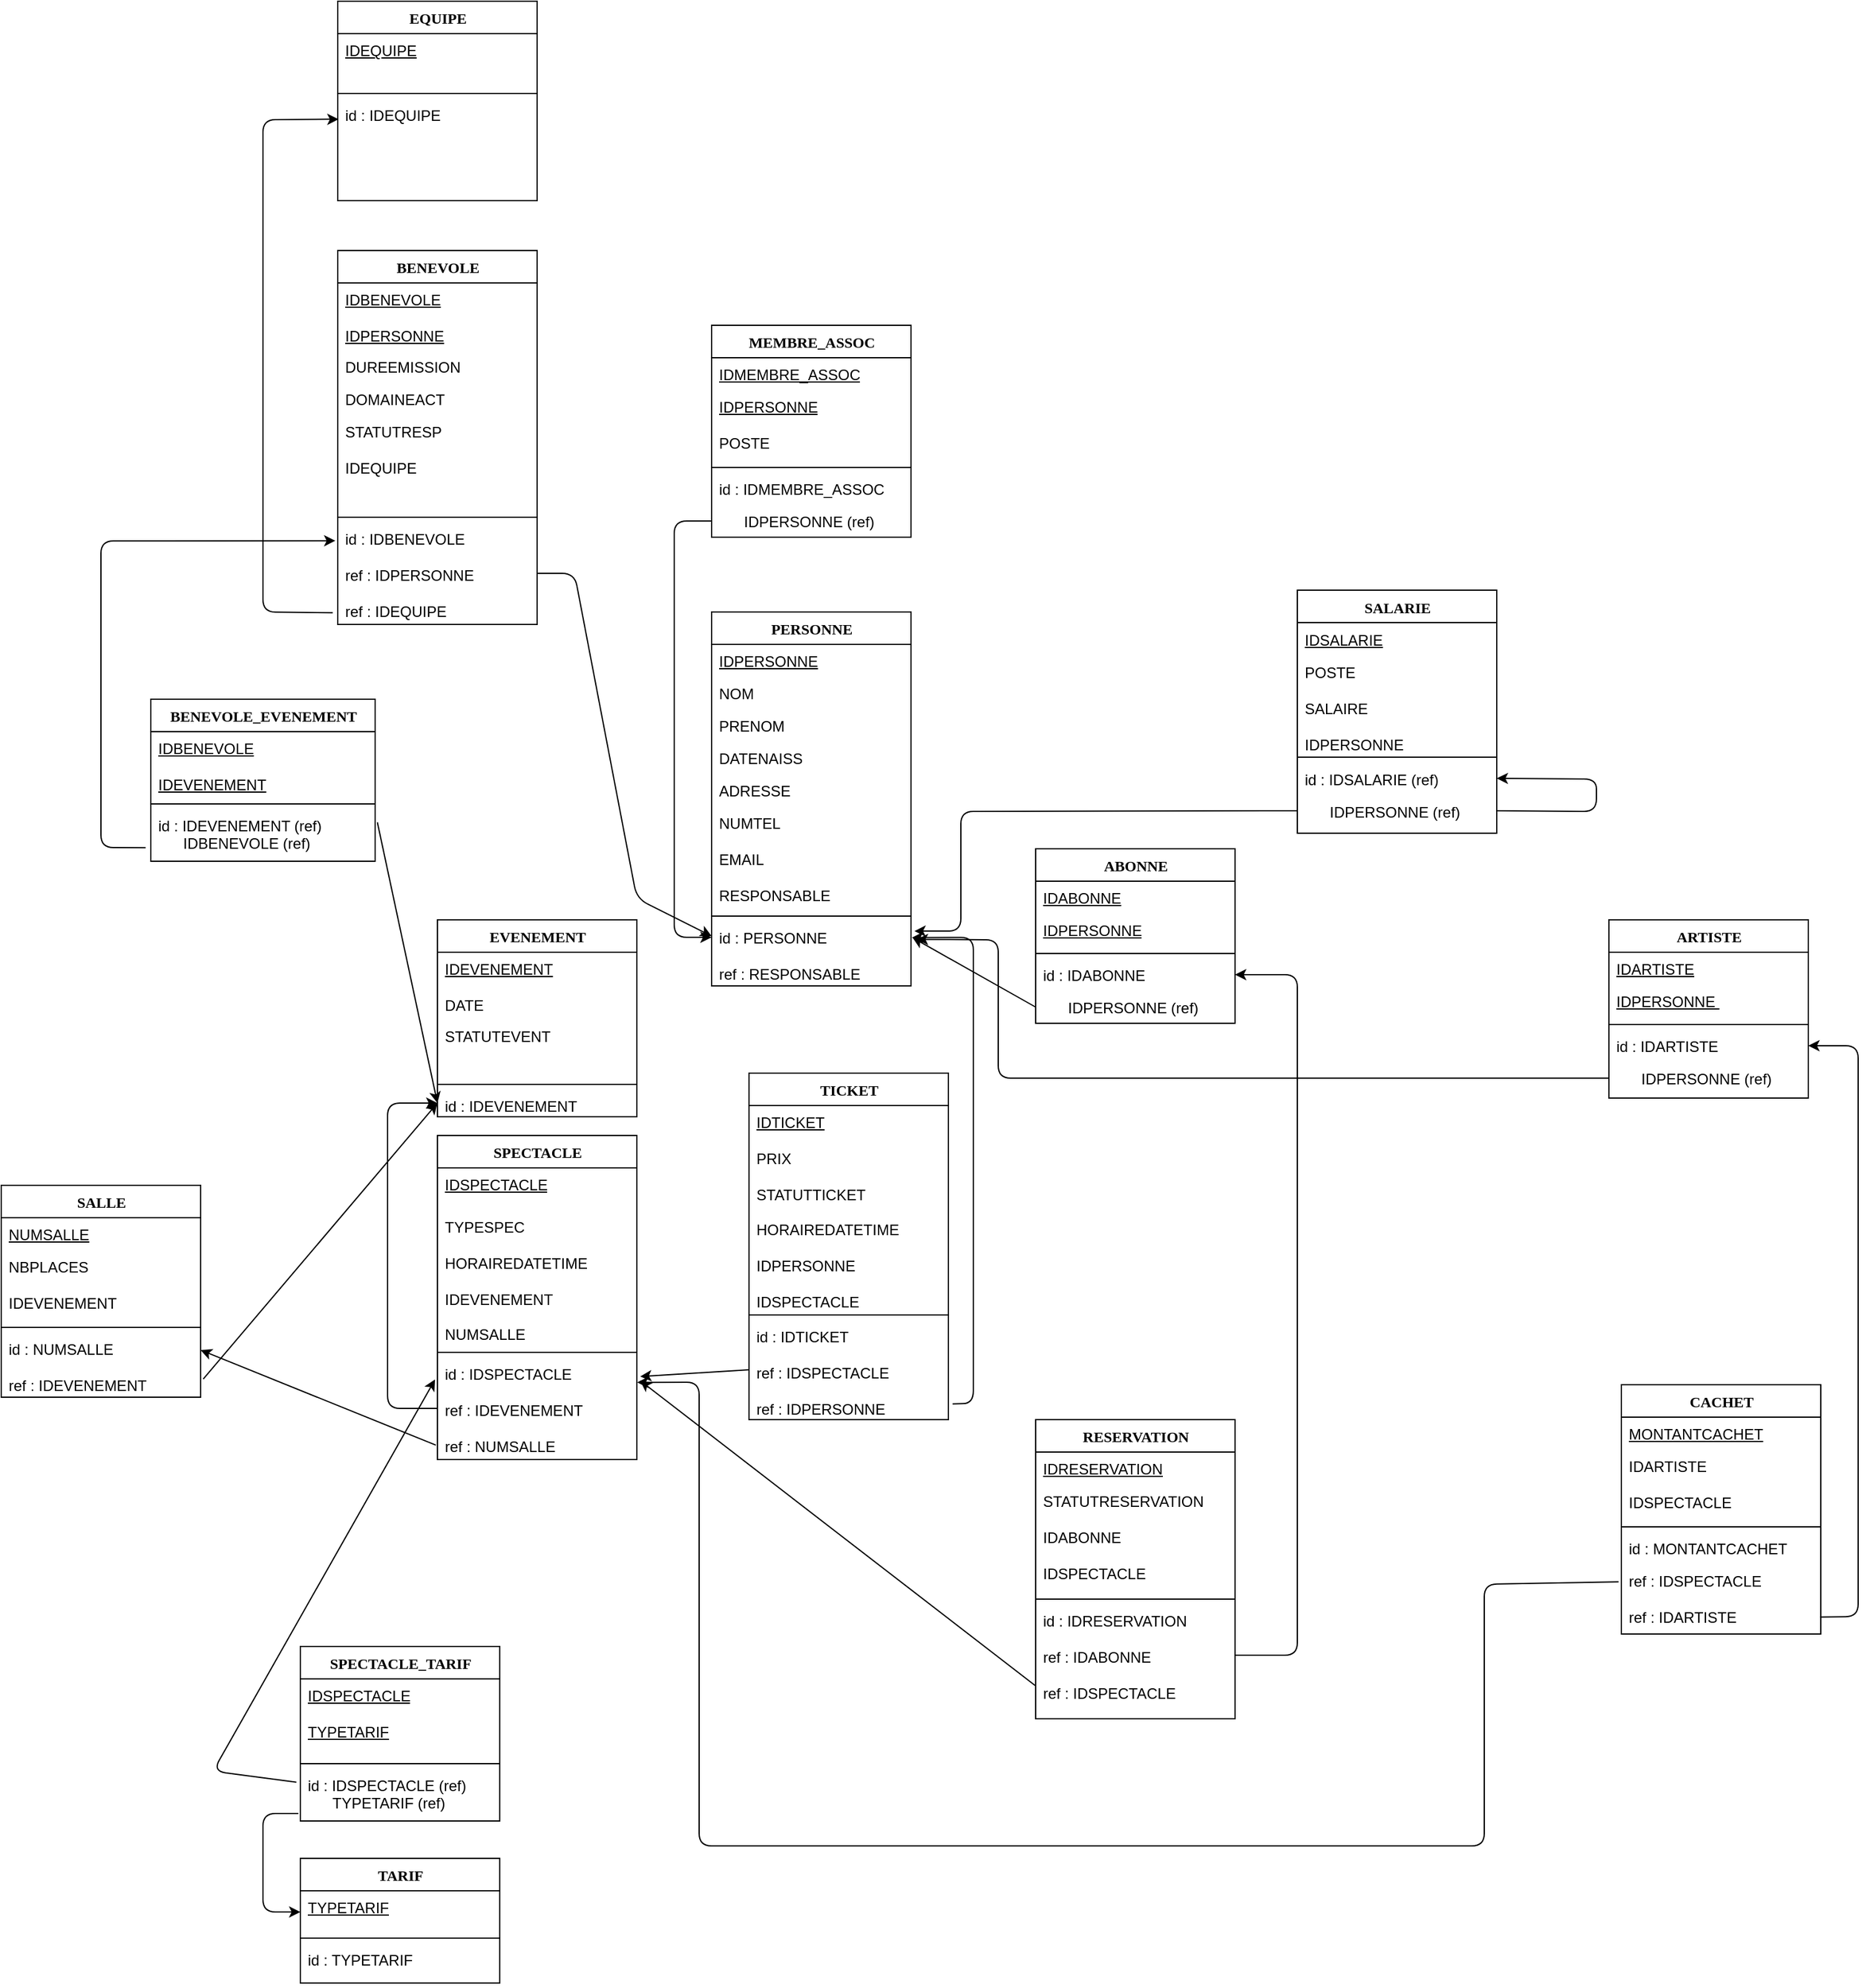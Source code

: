 <mxfile version="14.5.3" type="device"><diagram name="Page-1" id="9f46799a-70d6-7492-0946-bef42562c5a5"><mxGraphModel dx="3473" dy="2458" grid="1" gridSize="10" guides="1" tooltips="1" connect="1" arrows="1" fold="1" page="1" pageScale="1" pageWidth="1100" pageHeight="850" background="#ffffff" math="0" shadow="0"><root><mxCell id="0"/><mxCell id="1" parent="0"/><mxCell id="78961159f06e98e8-17" value="BENEVOLE" style="swimlane;html=1;fontStyle=1;align=center;verticalAlign=top;childLayout=stackLayout;horizontal=1;startSize=26;horizontalStack=0;resizeParent=1;resizeLast=0;collapsible=1;marginBottom=0;swimlaneFillColor=#ffffff;rounded=0;shadow=0;comic=0;labelBackgroundColor=none;strokeWidth=1;fillColor=none;fontFamily=Verdana;fontSize=12" parent="1" vertex="1"><mxGeometry x="440" y="-160" width="160" height="300" as="geometry"/></mxCell><mxCell id="78961159f06e98e8-21" value="&lt;u&gt;IDBENEVOLE&lt;/u&gt;&amp;nbsp;&lt;br&gt;&lt;br&gt;&lt;u&gt;IDPERSONNE&lt;br&gt;&lt;/u&gt;" style="text;html=1;strokeColor=none;fillColor=none;align=left;verticalAlign=top;spacingLeft=4;spacingRight=4;whiteSpace=wrap;overflow=hidden;rotatable=0;points=[[0,0.5],[1,0.5]];portConstraint=eastwest;" parent="78961159f06e98e8-17" vertex="1"><mxGeometry y="26" width="160" height="54" as="geometry"/></mxCell><mxCell id="78961159f06e98e8-23" value="DUREEMISSION&amp;nbsp;" style="text;html=1;strokeColor=none;fillColor=none;align=left;verticalAlign=top;spacingLeft=4;spacingRight=4;whiteSpace=wrap;overflow=hidden;rotatable=0;points=[[0,0.5],[1,0.5]];portConstraint=eastwest;" parent="78961159f06e98e8-17" vertex="1"><mxGeometry y="80" width="160" height="26" as="geometry"/></mxCell><mxCell id="78961159f06e98e8-25" value="DOMAINEACT&amp;nbsp;" style="text;html=1;strokeColor=none;fillColor=none;align=left;verticalAlign=top;spacingLeft=4;spacingRight=4;whiteSpace=wrap;overflow=hidden;rotatable=0;points=[[0,0.5],[1,0.5]];portConstraint=eastwest;" parent="78961159f06e98e8-17" vertex="1"><mxGeometry y="106" width="160" height="26" as="geometry"/></mxCell><mxCell id="78961159f06e98e8-26" value="STATUTRESP&amp;nbsp;&lt;br&gt;&lt;br&gt;IDEQUIPE" style="text;html=1;strokeColor=none;fillColor=none;align=left;verticalAlign=top;spacingLeft=4;spacingRight=4;whiteSpace=wrap;overflow=hidden;rotatable=0;points=[[0,0.5],[1,0.5]];portConstraint=eastwest;" parent="78961159f06e98e8-17" vertex="1"><mxGeometry y="132" width="160" height="78" as="geometry"/></mxCell><mxCell id="78961159f06e98e8-19" value="" style="line;html=1;strokeWidth=1;fillColor=none;align=left;verticalAlign=middle;spacingTop=-1;spacingLeft=3;spacingRight=3;rotatable=0;labelPosition=right;points=[];portConstraint=eastwest;" parent="78961159f06e98e8-17" vertex="1"><mxGeometry y="210" width="160" height="8" as="geometry"/></mxCell><mxCell id="78961159f06e98e8-20" value="id : IDBENEVOLE&lt;br&gt;&amp;nbsp; &amp;nbsp; &amp;nbsp;&amp;nbsp;&lt;br&gt;ref : IDPERSONNE&amp;nbsp;&lt;br&gt;&lt;br&gt;ref : IDEQUIPE" style="text;html=1;strokeColor=none;fillColor=none;align=left;verticalAlign=top;spacingLeft=4;spacingRight=4;whiteSpace=wrap;overflow=hidden;rotatable=0;points=[[0,0.5],[1,0.5]];portConstraint=eastwest;" parent="78961159f06e98e8-17" vertex="1"><mxGeometry y="218" width="160" height="82" as="geometry"/></mxCell><mxCell id="78961159f06e98e8-30" value="PERSONNE" style="swimlane;html=1;fontStyle=1;align=center;verticalAlign=top;childLayout=stackLayout;horizontal=1;startSize=26;horizontalStack=0;resizeParent=1;resizeLast=0;collapsible=1;marginBottom=0;swimlaneFillColor=#ffffff;rounded=0;shadow=0;comic=0;labelBackgroundColor=none;strokeWidth=1;fillColor=none;fontFamily=Verdana;fontSize=12" parent="1" vertex="1"><mxGeometry x="740" y="130" width="160" height="300" as="geometry"/></mxCell><mxCell id="78961159f06e98e8-31" value="&lt;u&gt;IDPERSONNE&lt;/u&gt;&amp;nbsp;" style="text;html=1;strokeColor=none;fillColor=none;align=left;verticalAlign=top;spacingLeft=4;spacingRight=4;whiteSpace=wrap;overflow=hidden;rotatable=0;points=[[0,0.5],[1,0.5]];portConstraint=eastwest;" parent="78961159f06e98e8-30" vertex="1"><mxGeometry y="26" width="160" height="26" as="geometry"/></mxCell><mxCell id="78961159f06e98e8-32" value="NOM&amp;nbsp;" style="text;html=1;strokeColor=none;fillColor=none;align=left;verticalAlign=top;spacingLeft=4;spacingRight=4;whiteSpace=wrap;overflow=hidden;rotatable=0;points=[[0,0.5],[1,0.5]];portConstraint=eastwest;" parent="78961159f06e98e8-30" vertex="1"><mxGeometry y="52" width="160" height="26" as="geometry"/></mxCell><mxCell id="78961159f06e98e8-33" value="PRENOM&amp;nbsp;" style="text;html=1;strokeColor=none;fillColor=none;align=left;verticalAlign=top;spacingLeft=4;spacingRight=4;whiteSpace=wrap;overflow=hidden;rotatable=0;points=[[0,0.5],[1,0.5]];portConstraint=eastwest;" parent="78961159f06e98e8-30" vertex="1"><mxGeometry y="78" width="160" height="26" as="geometry"/></mxCell><mxCell id="78961159f06e98e8-34" value="DATENAISS&amp;nbsp;" style="text;html=1;strokeColor=none;fillColor=none;align=left;verticalAlign=top;spacingLeft=4;spacingRight=4;whiteSpace=wrap;overflow=hidden;rotatable=0;points=[[0,0.5],[1,0.5]];portConstraint=eastwest;" parent="78961159f06e98e8-30" vertex="1"><mxGeometry y="104" width="160" height="26" as="geometry"/></mxCell><mxCell id="78961159f06e98e8-36" value="ADRESSE&amp;nbsp;" style="text;html=1;strokeColor=none;fillColor=none;align=left;verticalAlign=top;spacingLeft=4;spacingRight=4;whiteSpace=wrap;overflow=hidden;rotatable=0;points=[[0,0.5],[1,0.5]];portConstraint=eastwest;" parent="78961159f06e98e8-30" vertex="1"><mxGeometry y="130" width="160" height="26" as="geometry"/></mxCell><mxCell id="78961159f06e98e8-37" value="NUMTEL&amp;nbsp;&lt;br&gt;&lt;br&gt;EMAIL&amp;nbsp;&lt;br&gt;&lt;br&gt;RESPONSABLE" style="text;html=1;strokeColor=none;fillColor=none;align=left;verticalAlign=top;spacingLeft=4;spacingRight=4;whiteSpace=wrap;overflow=hidden;rotatable=0;points=[[0,0.5],[1,0.5]];portConstraint=eastwest;" parent="78961159f06e98e8-30" vertex="1"><mxGeometry y="156" width="160" height="84" as="geometry"/></mxCell><mxCell id="78961159f06e98e8-38" value="" style="line;html=1;strokeWidth=1;fillColor=none;align=left;verticalAlign=middle;spacingTop=-1;spacingLeft=3;spacingRight=3;rotatable=0;labelPosition=right;points=[];portConstraint=eastwest;" parent="78961159f06e98e8-30" vertex="1"><mxGeometry y="240" width="160" height="8" as="geometry"/></mxCell><mxCell id="78961159f06e98e8-39" value="id : PERSONNE&lt;br&gt;&lt;br&gt;ref : RESPONSABLE" style="text;html=1;strokeColor=none;fillColor=none;align=left;verticalAlign=top;spacingLeft=4;spacingRight=4;whiteSpace=wrap;overflow=hidden;rotatable=0;points=[[0,0.5],[1,0.5]];portConstraint=eastwest;" parent="78961159f06e98e8-30" vertex="1"><mxGeometry y="248" width="160" height="52" as="geometry"/></mxCell><mxCell id="78961159f06e98e8-43" value="ABONNE" style="swimlane;html=1;fontStyle=1;align=center;verticalAlign=top;childLayout=stackLayout;horizontal=1;startSize=26;horizontalStack=0;resizeParent=1;resizeLast=0;collapsible=1;marginBottom=0;swimlaneFillColor=#ffffff;rounded=0;shadow=0;comic=0;labelBackgroundColor=none;strokeWidth=1;fillColor=none;fontFamily=Verdana;fontSize=12" parent="1" vertex="1"><mxGeometry x="1000" y="320" width="160" height="140" as="geometry"/></mxCell><mxCell id="78961159f06e98e8-44" value="&lt;u&gt;IDABONNE&lt;/u&gt;&amp;nbsp;" style="text;html=1;strokeColor=none;fillColor=none;align=left;verticalAlign=top;spacingLeft=4;spacingRight=4;whiteSpace=wrap;overflow=hidden;rotatable=0;points=[[0,0.5],[1,0.5]];portConstraint=eastwest;" parent="78961159f06e98e8-43" vertex="1"><mxGeometry y="26" width="160" height="26" as="geometry"/></mxCell><mxCell id="78961159f06e98e8-45" value="&lt;u&gt;IDPERSONNE&lt;br&gt;&lt;/u&gt;" style="text;html=1;strokeColor=none;fillColor=none;align=left;verticalAlign=top;spacingLeft=4;spacingRight=4;whiteSpace=wrap;overflow=hidden;rotatable=0;points=[[0,0.5],[1,0.5]];portConstraint=eastwest;" parent="78961159f06e98e8-43" vertex="1"><mxGeometry y="52" width="160" height="28" as="geometry"/></mxCell><mxCell id="78961159f06e98e8-51" value="" style="line;html=1;strokeWidth=1;fillColor=none;align=left;verticalAlign=middle;spacingTop=-1;spacingLeft=3;spacingRight=3;rotatable=0;labelPosition=right;points=[];portConstraint=eastwest;" parent="78961159f06e98e8-43" vertex="1"><mxGeometry y="80" width="160" height="8" as="geometry"/></mxCell><mxCell id="78961159f06e98e8-52" value="id : IDABONNE" style="text;html=1;strokeColor=none;fillColor=none;align=left;verticalAlign=top;spacingLeft=4;spacingRight=4;whiteSpace=wrap;overflow=hidden;rotatable=0;points=[[0,0.5],[1,0.5]];portConstraint=eastwest;" parent="78961159f06e98e8-43" vertex="1"><mxGeometry y="88" width="160" height="26" as="geometry"/></mxCell><mxCell id="78961159f06e98e8-53" value="&amp;nbsp; &amp;nbsp; &amp;nbsp; IDPERSONNE (ref)&lt;br&gt;" style="text;html=1;strokeColor=none;fillColor=none;align=left;verticalAlign=top;spacingLeft=4;spacingRight=4;whiteSpace=wrap;overflow=hidden;rotatable=0;points=[[0,0.5],[1,0.5]];portConstraint=eastwest;" parent="78961159f06e98e8-43" vertex="1"><mxGeometry y="114" width="160" height="26" as="geometry"/></mxCell><mxCell id="78961159f06e98e8-56" value="EVENEMENT" style="swimlane;html=1;fontStyle=1;align=center;verticalAlign=top;childLayout=stackLayout;horizontal=1;startSize=26;horizontalStack=0;resizeParent=1;resizeLast=0;collapsible=1;marginBottom=0;swimlaneFillColor=#ffffff;rounded=0;shadow=0;comic=0;labelBackgroundColor=none;strokeWidth=1;fillColor=none;fontFamily=Verdana;fontSize=12" parent="1" vertex="1"><mxGeometry x="520" y="377" width="160" height="158" as="geometry"/></mxCell><mxCell id="78961159f06e98e8-57" value="&lt;u&gt;IDEVENEMENT&lt;/u&gt;&amp;nbsp;&lt;br&gt;&lt;br&gt;DATE" style="text;html=1;strokeColor=none;fillColor=none;align=left;verticalAlign=top;spacingLeft=4;spacingRight=4;whiteSpace=wrap;overflow=hidden;rotatable=0;points=[[0,0.5],[1,0.5]];portConstraint=eastwest;" parent="78961159f06e98e8-56" vertex="1"><mxGeometry y="26" width="160" height="54" as="geometry"/></mxCell><mxCell id="78961159f06e98e8-58" value="STATUTEVENT&amp;nbsp;" style="text;html=1;strokeColor=none;fillColor=none;align=left;verticalAlign=top;spacingLeft=4;spacingRight=4;whiteSpace=wrap;overflow=hidden;rotatable=0;points=[[0,0.5],[1,0.5]];portConstraint=eastwest;" parent="78961159f06e98e8-56" vertex="1"><mxGeometry y="80" width="160" height="48" as="geometry"/></mxCell><mxCell id="78961159f06e98e8-64" value="" style="line;html=1;strokeWidth=1;fillColor=none;align=left;verticalAlign=middle;spacingTop=-1;spacingLeft=3;spacingRight=3;rotatable=0;labelPosition=right;points=[];portConstraint=eastwest;" parent="78961159f06e98e8-56" vertex="1"><mxGeometry y="128" width="160" height="8" as="geometry"/></mxCell><mxCell id="78961159f06e98e8-65" value="id : IDEVENEMENT&lt;br&gt;&lt;br&gt;" style="text;html=1;strokeColor=none;fillColor=none;align=left;verticalAlign=top;spacingLeft=4;spacingRight=4;whiteSpace=wrap;overflow=hidden;rotatable=0;points=[[0,0.5],[1,0.5]];portConstraint=eastwest;" parent="78961159f06e98e8-56" vertex="1"><mxGeometry y="136" width="160" height="22" as="geometry"/></mxCell><mxCell id="4R9UznPkFj8s0kP_tpzf-5" value="SPECTACLE" style="swimlane;html=1;fontStyle=1;align=center;verticalAlign=top;childLayout=stackLayout;horizontal=1;startSize=26;horizontalStack=0;resizeParent=1;resizeLast=0;collapsible=1;marginBottom=0;swimlaneFillColor=#ffffff;rounded=0;shadow=0;comic=0;labelBackgroundColor=none;strokeWidth=1;fillColor=none;fontFamily=Verdana;fontSize=12" parent="1" vertex="1"><mxGeometry x="520" y="550" width="160" height="260" as="geometry"/></mxCell><mxCell id="4R9UznPkFj8s0kP_tpzf-6" value="&lt;u&gt;IDSPECTACLE&lt;br&gt;&lt;br&gt;&lt;br&gt;&lt;/u&gt;" style="text;html=1;strokeColor=none;fillColor=none;align=left;verticalAlign=top;spacingLeft=4;spacingRight=4;whiteSpace=wrap;overflow=hidden;rotatable=0;points=[[0,0.5],[1,0.5]];portConstraint=eastwest;" parent="4R9UznPkFj8s0kP_tpzf-5" vertex="1"><mxGeometry y="26" width="160" height="34" as="geometry"/></mxCell><mxCell id="4R9UznPkFj8s0kP_tpzf-7" value="TYPESPEC&amp;nbsp;&amp;nbsp;&lt;br&gt;&lt;br&gt;HORAIREDATETIME&lt;br&gt;&lt;br&gt;IDEVENEMENT&lt;br&gt;&lt;br&gt;NUMSALLE&lt;br&gt;&lt;br&gt;&lt;br&gt;&lt;br&gt;&lt;br&gt;&lt;br&gt;" style="text;html=1;strokeColor=none;fillColor=none;align=left;verticalAlign=top;spacingLeft=4;spacingRight=4;whiteSpace=wrap;overflow=hidden;rotatable=0;points=[[0,0.5],[1,0.5]];portConstraint=eastwest;" parent="4R9UznPkFj8s0kP_tpzf-5" vertex="1"><mxGeometry y="60" width="160" height="110" as="geometry"/></mxCell><mxCell id="4R9UznPkFj8s0kP_tpzf-8" value="" style="line;html=1;strokeWidth=1;fillColor=none;align=left;verticalAlign=middle;spacingTop=-1;spacingLeft=3;spacingRight=3;rotatable=0;labelPosition=right;points=[];portConstraint=eastwest;" parent="4R9UznPkFj8s0kP_tpzf-5" vertex="1"><mxGeometry y="170" width="160" height="8" as="geometry"/></mxCell><mxCell id="4R9UznPkFj8s0kP_tpzf-9" value="id : IDSPECTACLE&lt;br&gt;&lt;br&gt;ref : IDEVENEMENT&lt;br&gt;&lt;br&gt;ref : NUMSALLE" style="text;html=1;strokeColor=none;fillColor=none;align=left;verticalAlign=top;spacingLeft=4;spacingRight=4;whiteSpace=wrap;overflow=hidden;rotatable=0;points=[[0,0.5],[1,0.5]];portConstraint=eastwest;" parent="4R9UznPkFj8s0kP_tpzf-5" vertex="1"><mxGeometry y="178" width="160" height="82" as="geometry"/></mxCell><mxCell id="4R9UznPkFj8s0kP_tpzf-11" value="SALLE" style="swimlane;html=1;fontStyle=1;align=center;verticalAlign=top;childLayout=stackLayout;horizontal=1;startSize=26;horizontalStack=0;resizeParent=1;resizeLast=0;collapsible=1;marginBottom=0;swimlaneFillColor=#ffffff;rounded=0;shadow=0;comic=0;labelBackgroundColor=none;strokeWidth=1;fillColor=none;fontFamily=Verdana;fontSize=12" parent="1" vertex="1"><mxGeometry x="170" y="590" width="160" height="170" as="geometry"/></mxCell><mxCell id="4R9UznPkFj8s0kP_tpzf-12" value="&lt;u&gt;NUMSALLE&lt;/u&gt;&amp;nbsp;" style="text;html=1;strokeColor=none;fillColor=none;align=left;verticalAlign=top;spacingLeft=4;spacingRight=4;whiteSpace=wrap;overflow=hidden;rotatable=0;points=[[0,0.5],[1,0.5]];portConstraint=eastwest;" parent="4R9UznPkFj8s0kP_tpzf-11" vertex="1"><mxGeometry y="26" width="160" height="26" as="geometry"/></mxCell><mxCell id="4R9UznPkFj8s0kP_tpzf-13" value="NBPLACES&amp;nbsp;&lt;br&gt;&lt;br&gt;IDEVENEMENT" style="text;html=1;strokeColor=none;fillColor=none;align=left;verticalAlign=top;spacingLeft=4;spacingRight=4;whiteSpace=wrap;overflow=hidden;rotatable=0;points=[[0,0.5],[1,0.5]];portConstraint=eastwest;" parent="4R9UznPkFj8s0kP_tpzf-11" vertex="1"><mxGeometry y="52" width="160" height="58" as="geometry"/></mxCell><mxCell id="4R9UznPkFj8s0kP_tpzf-14" value="" style="line;html=1;strokeWidth=1;fillColor=none;align=left;verticalAlign=middle;spacingTop=-1;spacingLeft=3;spacingRight=3;rotatable=0;labelPosition=right;points=[];portConstraint=eastwest;" parent="4R9UznPkFj8s0kP_tpzf-11" vertex="1"><mxGeometry y="110" width="160" height="8" as="geometry"/></mxCell><mxCell id="4R9UznPkFj8s0kP_tpzf-15" value="id : NUMSALLE&lt;br&gt;&lt;br&gt;ref : IDEVENEMENT" style="text;html=1;strokeColor=none;fillColor=none;align=left;verticalAlign=top;spacingLeft=4;spacingRight=4;whiteSpace=wrap;overflow=hidden;rotatable=0;points=[[0,0.5],[1,0.5]];portConstraint=eastwest;" parent="4R9UznPkFj8s0kP_tpzf-11" vertex="1"><mxGeometry y="118" width="160" height="52" as="geometry"/></mxCell><mxCell id="4R9UznPkFj8s0kP_tpzf-20" value="ARTISTE" style="swimlane;html=1;fontStyle=1;align=center;verticalAlign=top;childLayout=stackLayout;horizontal=1;startSize=26;horizontalStack=0;resizeParent=1;resizeLast=0;collapsible=1;marginBottom=0;swimlaneFillColor=#ffffff;rounded=0;shadow=0;comic=0;labelBackgroundColor=none;strokeWidth=1;fillColor=none;fontFamily=Verdana;fontSize=12" parent="1" vertex="1"><mxGeometry x="1460" y="377" width="160" height="143" as="geometry"/></mxCell><mxCell id="4R9UznPkFj8s0kP_tpzf-21" value="&lt;u&gt;IDARTISTE&lt;/u&gt;&amp;nbsp;" style="text;html=1;strokeColor=none;fillColor=none;align=left;verticalAlign=top;spacingLeft=4;spacingRight=4;whiteSpace=wrap;overflow=hidden;rotatable=0;points=[[0,0.5],[1,0.5]];portConstraint=eastwest;" parent="4R9UznPkFj8s0kP_tpzf-20" vertex="1"><mxGeometry y="26" width="160" height="26" as="geometry"/></mxCell><mxCell id="4R9UznPkFj8s0kP_tpzf-22" value="&lt;u&gt;IDPERSONNE&amp;nbsp;&lt;/u&gt;&lt;br&gt;&lt;br&gt;&lt;br&gt;&lt;br&gt;" style="text;html=1;strokeColor=none;fillColor=none;align=left;verticalAlign=top;spacingLeft=4;spacingRight=4;whiteSpace=wrap;overflow=hidden;rotatable=0;points=[[0,0.5],[1,0.5]];portConstraint=eastwest;" parent="4R9UznPkFj8s0kP_tpzf-20" vertex="1"><mxGeometry y="52" width="160" height="28" as="geometry"/></mxCell><mxCell id="4R9UznPkFj8s0kP_tpzf-23" value="" style="line;html=1;strokeWidth=1;fillColor=none;align=left;verticalAlign=middle;spacingTop=-1;spacingLeft=3;spacingRight=3;rotatable=0;labelPosition=right;points=[];portConstraint=eastwest;" parent="4R9UznPkFj8s0kP_tpzf-20" vertex="1"><mxGeometry y="80" width="160" height="8" as="geometry"/></mxCell><mxCell id="4R9UznPkFj8s0kP_tpzf-24" value="id : IDARTISTE" style="text;html=1;strokeColor=none;fillColor=none;align=left;verticalAlign=top;spacingLeft=4;spacingRight=4;whiteSpace=wrap;overflow=hidden;rotatable=0;points=[[0,0.5],[1,0.5]];portConstraint=eastwest;" parent="4R9UznPkFj8s0kP_tpzf-20" vertex="1"><mxGeometry y="88" width="160" height="26" as="geometry"/></mxCell><mxCell id="4R9UznPkFj8s0kP_tpzf-25" value="&amp;nbsp; &amp;nbsp; &amp;nbsp; IDPERSONNE (ref)" style="text;html=1;strokeColor=none;fillColor=none;align=left;verticalAlign=top;spacingLeft=4;spacingRight=4;whiteSpace=wrap;overflow=hidden;rotatable=0;points=[[0,0.5],[1,0.5]];portConstraint=eastwest;" parent="4R9UznPkFj8s0kP_tpzf-20" vertex="1"><mxGeometry y="114" width="160" height="26" as="geometry"/></mxCell><mxCell id="4R9UznPkFj8s0kP_tpzf-27" value="MEMBRE_ASSOC" style="swimlane;html=1;fontStyle=1;align=center;verticalAlign=top;childLayout=stackLayout;horizontal=1;startSize=26;horizontalStack=0;resizeParent=1;resizeLast=0;collapsible=1;marginBottom=0;swimlaneFillColor=#ffffff;rounded=0;shadow=0;comic=0;labelBackgroundColor=none;strokeWidth=1;fillColor=none;fontFamily=Verdana;fontSize=12" parent="1" vertex="1"><mxGeometry x="740" y="-100" width="160" height="170" as="geometry"/></mxCell><mxCell id="4R9UznPkFj8s0kP_tpzf-28" value="&lt;u&gt;IDMEMBRE_ASSOC&lt;/u&gt;" style="text;html=1;strokeColor=none;fillColor=none;align=left;verticalAlign=top;spacingLeft=4;spacingRight=4;whiteSpace=wrap;overflow=hidden;rotatable=0;points=[[0,0.5],[1,0.5]];portConstraint=eastwest;" parent="4R9UznPkFj8s0kP_tpzf-27" vertex="1"><mxGeometry y="26" width="160" height="26" as="geometry"/></mxCell><mxCell id="4R9UznPkFj8s0kP_tpzf-29" value="&lt;u&gt;IDPERSONNE&lt;/u&gt;&lt;br&gt;&lt;br&gt;POSTE&lt;br&gt;&lt;br&gt;" style="text;html=1;strokeColor=none;fillColor=none;align=left;verticalAlign=top;spacingLeft=4;spacingRight=4;whiteSpace=wrap;overflow=hidden;rotatable=0;points=[[0,0.5],[1,0.5]];portConstraint=eastwest;" parent="4R9UznPkFj8s0kP_tpzf-27" vertex="1"><mxGeometry y="52" width="160" height="58" as="geometry"/></mxCell><mxCell id="4R9UznPkFj8s0kP_tpzf-30" value="" style="line;html=1;strokeWidth=1;fillColor=none;align=left;verticalAlign=middle;spacingTop=-1;spacingLeft=3;spacingRight=3;rotatable=0;labelPosition=right;points=[];portConstraint=eastwest;" parent="4R9UznPkFj8s0kP_tpzf-27" vertex="1"><mxGeometry y="110" width="160" height="8" as="geometry"/></mxCell><mxCell id="4R9UznPkFj8s0kP_tpzf-31" value="id : IDMEMBRE_ASSOC" style="text;html=1;strokeColor=none;fillColor=none;align=left;verticalAlign=top;spacingLeft=4;spacingRight=4;whiteSpace=wrap;overflow=hidden;rotatable=0;points=[[0,0.5],[1,0.5]];portConstraint=eastwest;" parent="4R9UznPkFj8s0kP_tpzf-27" vertex="1"><mxGeometry y="118" width="160" height="26" as="geometry"/></mxCell><mxCell id="4R9UznPkFj8s0kP_tpzf-32" value="&amp;nbsp; &amp;nbsp; &amp;nbsp; IDPERSONNE (ref)&lt;br&gt;" style="text;html=1;strokeColor=none;fillColor=none;align=left;verticalAlign=top;spacingLeft=4;spacingRight=4;whiteSpace=wrap;overflow=hidden;rotatable=0;points=[[0,0.5],[1,0.5]];portConstraint=eastwest;" parent="4R9UznPkFj8s0kP_tpzf-27" vertex="1"><mxGeometry y="144" width="160" height="26" as="geometry"/></mxCell><mxCell id="4R9UznPkFj8s0kP_tpzf-33" value="SALARIE" style="swimlane;html=1;fontStyle=1;align=center;verticalAlign=top;childLayout=stackLayout;horizontal=1;startSize=26;horizontalStack=0;resizeParent=1;resizeLast=0;collapsible=1;marginBottom=0;swimlaneFillColor=#ffffff;rounded=0;shadow=0;comic=0;labelBackgroundColor=none;strokeWidth=1;fillColor=none;fontFamily=Verdana;fontSize=12" parent="1" vertex="1"><mxGeometry x="1210" y="112.5" width="160" height="195" as="geometry"/></mxCell><mxCell id="4R9UznPkFj8s0kP_tpzf-34" value="&lt;u&gt;IDSALARIE&lt;/u&gt;&amp;nbsp;" style="text;html=1;strokeColor=none;fillColor=none;align=left;verticalAlign=top;spacingLeft=4;spacingRight=4;whiteSpace=wrap;overflow=hidden;rotatable=0;points=[[0,0.5],[1,0.5]];portConstraint=eastwest;" parent="4R9UznPkFj8s0kP_tpzf-33" vertex="1"><mxGeometry y="26" width="160" height="26" as="geometry"/></mxCell><mxCell id="4R9UznPkFj8s0kP_tpzf-35" value="POSTE&amp;nbsp;&lt;br&gt;&lt;br&gt;SALAIRE&amp;nbsp;&lt;br&gt;&lt;br&gt;IDPERSONNE" style="text;html=1;strokeColor=none;fillColor=none;align=left;verticalAlign=top;spacingLeft=4;spacingRight=4;whiteSpace=wrap;overflow=hidden;rotatable=0;points=[[0,0.5],[1,0.5]];portConstraint=eastwest;" parent="4R9UznPkFj8s0kP_tpzf-33" vertex="1"><mxGeometry y="52" width="160" height="78" as="geometry"/></mxCell><mxCell id="4R9UznPkFj8s0kP_tpzf-36" value="" style="line;html=1;strokeWidth=1;fillColor=none;align=left;verticalAlign=middle;spacingTop=-1;spacingLeft=3;spacingRight=3;rotatable=0;labelPosition=right;points=[];portConstraint=eastwest;" parent="4R9UznPkFj8s0kP_tpzf-33" vertex="1"><mxGeometry y="130" width="160" height="8" as="geometry"/></mxCell><mxCell id="4R9UznPkFj8s0kP_tpzf-37" value="id : IDSALARIE (ref)" style="text;html=1;strokeColor=none;fillColor=none;align=left;verticalAlign=top;spacingLeft=4;spacingRight=4;whiteSpace=wrap;overflow=hidden;rotatable=0;points=[[0,0.5],[1,0.5]];portConstraint=eastwest;" parent="4R9UznPkFj8s0kP_tpzf-33" vertex="1"><mxGeometry y="138" width="160" height="26" as="geometry"/></mxCell><mxCell id="4R9UznPkFj8s0kP_tpzf-38" value="&amp;nbsp; &amp;nbsp; &amp;nbsp; IDPERSONNE (ref)" style="text;html=1;strokeColor=none;fillColor=none;align=left;verticalAlign=top;spacingLeft=4;spacingRight=4;whiteSpace=wrap;overflow=hidden;rotatable=0;points=[[0,0.5],[1,0.5]];portConstraint=eastwest;" parent="4R9UznPkFj8s0kP_tpzf-33" vertex="1"><mxGeometry y="164" width="160" height="26" as="geometry"/></mxCell><mxCell id="qOA72reSHxLXu6sMuPYK-21" value="" style="endArrow=classic;html=1;exitX=1;exitY=0.5;exitDx=0;exitDy=0;entryX=1;entryY=0.5;entryDx=0;entryDy=0;" edge="1" parent="4R9UznPkFj8s0kP_tpzf-33" source="4R9UznPkFj8s0kP_tpzf-38" target="4R9UznPkFj8s0kP_tpzf-37"><mxGeometry width="50" height="50" relative="1" as="geometry"><mxPoint x="210" y="177.5" as="sourcePoint"/><mxPoint x="300" y="57.5" as="targetPoint"/><Array as="points"><mxPoint x="240" y="177.5"/><mxPoint x="240" y="151.5"/></Array></mxGeometry></mxCell><mxCell id="4R9UznPkFj8s0kP_tpzf-42" value="RESERVATION" style="swimlane;html=1;fontStyle=1;align=center;verticalAlign=top;childLayout=stackLayout;horizontal=1;startSize=26;horizontalStack=0;resizeParent=1;resizeLast=0;collapsible=1;marginBottom=0;swimlaneFillColor=#ffffff;rounded=0;shadow=0;comic=0;labelBackgroundColor=none;strokeWidth=1;fillColor=none;fontFamily=Verdana;fontSize=12" parent="1" vertex="1"><mxGeometry x="1000" y="778" width="160" height="240" as="geometry"/></mxCell><mxCell id="4R9UznPkFj8s0kP_tpzf-43" value="&lt;u&gt;IDRESERVATION&lt;/u&gt;&amp;nbsp;" style="text;html=1;strokeColor=none;fillColor=none;align=left;verticalAlign=top;spacingLeft=4;spacingRight=4;whiteSpace=wrap;overflow=hidden;rotatable=0;points=[[0,0.5],[1,0.5]];portConstraint=eastwest;" parent="4R9UznPkFj8s0kP_tpzf-42" vertex="1"><mxGeometry y="26" width="160" height="26" as="geometry"/></mxCell><mxCell id="4R9UznPkFj8s0kP_tpzf-44" value="STATUTRESERVATION&lt;br&gt;&lt;br&gt;IDABONNE&lt;br&gt;&lt;br&gt;IDSPECTACLE&lt;br&gt;&lt;br&gt;&lt;br&gt;&lt;br&gt;&lt;br&gt;" style="text;html=1;strokeColor=none;fillColor=none;align=left;verticalAlign=top;spacingLeft=4;spacingRight=4;whiteSpace=wrap;overflow=hidden;rotatable=0;points=[[0,0.5],[1,0.5]];portConstraint=eastwest;" parent="4R9UznPkFj8s0kP_tpzf-42" vertex="1"><mxGeometry y="52" width="160" height="88" as="geometry"/></mxCell><mxCell id="4R9UznPkFj8s0kP_tpzf-45" value="" style="line;html=1;strokeWidth=1;fillColor=none;align=left;verticalAlign=middle;spacingTop=-1;spacingLeft=3;spacingRight=3;rotatable=0;labelPosition=right;points=[];portConstraint=eastwest;" parent="4R9UznPkFj8s0kP_tpzf-42" vertex="1"><mxGeometry y="140" width="160" height="8" as="geometry"/></mxCell><mxCell id="4R9UznPkFj8s0kP_tpzf-46" value="id : IDRESERVATION&lt;br&gt;&lt;br&gt;ref : IDABONNE&lt;br&gt;&lt;br&gt;ref : IDSPECTACLE&amp;nbsp;&lt;br&gt;&lt;br&gt;&lt;br&gt;&lt;br&gt;&lt;br&gt;&lt;br&gt;&lt;br&gt;&amp;nbsp;" style="text;html=1;strokeColor=none;fillColor=none;align=left;verticalAlign=top;spacingLeft=4;spacingRight=4;whiteSpace=wrap;overflow=hidden;rotatable=0;points=[[0,0.5],[1,0.5]];portConstraint=eastwest;" parent="4R9UznPkFj8s0kP_tpzf-42" vertex="1"><mxGeometry y="148" width="160" height="82" as="geometry"/></mxCell><mxCell id="eUa0ekn4wZ_MTX4BZZB--1" value="TARIF" style="swimlane;html=1;fontStyle=1;align=center;verticalAlign=top;childLayout=stackLayout;horizontal=1;startSize=26;horizontalStack=0;resizeParent=1;resizeLast=0;collapsible=1;marginBottom=0;swimlaneFillColor=#ffffff;rounded=0;shadow=0;comic=0;labelBackgroundColor=none;strokeWidth=1;fillColor=none;fontFamily=Verdana;fontSize=12" parent="1" vertex="1"><mxGeometry x="410" y="1130" width="160" height="100" as="geometry"/></mxCell><mxCell id="eUa0ekn4wZ_MTX4BZZB--2" value="&lt;u&gt;TYPETARIF&lt;/u&gt;&lt;br&gt;" style="text;html=1;strokeColor=none;fillColor=none;align=left;verticalAlign=top;spacingLeft=4;spacingRight=4;whiteSpace=wrap;overflow=hidden;rotatable=0;points=[[0,0.5],[1,0.5]];portConstraint=eastwest;" parent="eUa0ekn4wZ_MTX4BZZB--1" vertex="1"><mxGeometry y="26" width="160" height="34" as="geometry"/></mxCell><mxCell id="eUa0ekn4wZ_MTX4BZZB--4" value="" style="line;html=1;strokeWidth=1;fillColor=none;align=left;verticalAlign=middle;spacingTop=-1;spacingLeft=3;spacingRight=3;rotatable=0;labelPosition=right;points=[];portConstraint=eastwest;" parent="eUa0ekn4wZ_MTX4BZZB--1" vertex="1"><mxGeometry y="60" width="160" height="8" as="geometry"/></mxCell><mxCell id="eUa0ekn4wZ_MTX4BZZB--5" value="id : TYPETARIF&lt;br&gt;&lt;br&gt;&lt;br&gt;" style="text;html=1;strokeColor=none;fillColor=none;align=left;verticalAlign=top;spacingLeft=4;spacingRight=4;whiteSpace=wrap;overflow=hidden;rotatable=0;points=[[0,0.5],[1,0.5]];portConstraint=eastwest;" parent="eUa0ekn4wZ_MTX4BZZB--1" vertex="1"><mxGeometry y="68" width="160" height="32" as="geometry"/></mxCell><mxCell id="eUa0ekn4wZ_MTX4BZZB--6" value="TICKET" style="swimlane;html=1;fontStyle=1;align=center;verticalAlign=top;childLayout=stackLayout;horizontal=1;startSize=26;horizontalStack=0;resizeParent=1;resizeLast=0;collapsible=1;marginBottom=0;swimlaneFillColor=#ffffff;rounded=0;shadow=0;comic=0;labelBackgroundColor=none;strokeWidth=1;fillColor=none;fontFamily=Verdana;fontSize=12" parent="1" vertex="1"><mxGeometry x="770" y="500" width="160" height="278" as="geometry"/></mxCell><mxCell id="eUa0ekn4wZ_MTX4BZZB--7" value="&lt;u&gt;IDTICKET&lt;/u&gt;&lt;br&gt;&lt;br&gt;PRIX&lt;br&gt;&lt;br&gt;STATUTTICKET&lt;br&gt;&lt;br&gt;HORAIREDATETIME&lt;br&gt;&lt;br&gt;IDPERSONNE&lt;br&gt;&lt;br&gt;IDSPECTACLE" style="text;html=1;strokeColor=none;fillColor=none;align=left;verticalAlign=top;spacingLeft=4;spacingRight=4;whiteSpace=wrap;overflow=hidden;rotatable=0;points=[[0,0.5],[1,0.5]];portConstraint=eastwest;" parent="eUa0ekn4wZ_MTX4BZZB--6" vertex="1"><mxGeometry y="26" width="160" height="164" as="geometry"/></mxCell><mxCell id="eUa0ekn4wZ_MTX4BZZB--8" value="" style="line;html=1;strokeWidth=1;fillColor=none;align=left;verticalAlign=middle;spacingTop=-1;spacingLeft=3;spacingRight=3;rotatable=0;labelPosition=right;points=[];portConstraint=eastwest;" parent="eUa0ekn4wZ_MTX4BZZB--6" vertex="1"><mxGeometry y="190" width="160" height="8" as="geometry"/></mxCell><mxCell id="eUa0ekn4wZ_MTX4BZZB--9" value="id : IDTICKET&lt;br&gt;&lt;br&gt;ref : IDSPECTACLE&amp;nbsp;&lt;br&gt;&lt;br&gt;ref : IDPERSONNE&amp;nbsp;" style="text;html=1;strokeColor=none;fillColor=none;align=left;verticalAlign=top;spacingLeft=4;spacingRight=4;whiteSpace=wrap;overflow=hidden;rotatable=0;points=[[0,0.5],[1,0.5]];portConstraint=eastwest;" parent="eUa0ekn4wZ_MTX4BZZB--6" vertex="1"><mxGeometry y="198" width="160" height="80" as="geometry"/></mxCell><mxCell id="eUa0ekn4wZ_MTX4BZZB--11" value="EQUIPE" style="swimlane;html=1;fontStyle=1;align=center;verticalAlign=top;childLayout=stackLayout;horizontal=1;startSize=26;horizontalStack=0;resizeParent=1;resizeLast=0;collapsible=1;marginBottom=0;swimlaneFillColor=#ffffff;rounded=0;shadow=0;comic=0;labelBackgroundColor=none;strokeWidth=1;fillColor=none;fontFamily=Verdana;fontSize=12" parent="1" vertex="1"><mxGeometry x="440" y="-360" width="160" height="160" as="geometry"/></mxCell><mxCell id="eUa0ekn4wZ_MTX4BZZB--12" value="&lt;u&gt;IDEQUIPE&lt;/u&gt;&amp;nbsp;&lt;br&gt;&lt;br&gt;&lt;br&gt;&lt;br&gt;" style="text;html=1;strokeColor=none;fillColor=none;align=left;verticalAlign=top;spacingLeft=4;spacingRight=4;whiteSpace=wrap;overflow=hidden;rotatable=0;points=[[0,0.5],[1,0.5]];portConstraint=eastwest;" parent="eUa0ekn4wZ_MTX4BZZB--11" vertex="1"><mxGeometry y="26" width="160" height="44" as="geometry"/></mxCell><mxCell id="eUa0ekn4wZ_MTX4BZZB--14" value="" style="line;html=1;strokeWidth=1;fillColor=none;align=left;verticalAlign=middle;spacingTop=-1;spacingLeft=3;spacingRight=3;rotatable=0;labelPosition=right;points=[];portConstraint=eastwest;" parent="eUa0ekn4wZ_MTX4BZZB--11" vertex="1"><mxGeometry y="70" width="160" height="8" as="geometry"/></mxCell><mxCell id="eUa0ekn4wZ_MTX4BZZB--15" value="id : IDEQUIPE" style="text;html=1;strokeColor=none;fillColor=none;align=left;verticalAlign=top;spacingLeft=4;spacingRight=4;whiteSpace=wrap;overflow=hidden;rotatable=0;points=[[0,0.5],[1,0.5]];portConstraint=eastwest;" parent="eUa0ekn4wZ_MTX4BZZB--11" vertex="1"><mxGeometry y="78" width="160" height="82" as="geometry"/></mxCell><mxCell id="eUa0ekn4wZ_MTX4BZZB--18" value="" style="endArrow=classic;html=1;entryX=0;entryY=0.5;entryDx=0;entryDy=0;exitX=1.013;exitY=0.72;exitDx=0;exitDy=0;exitPerimeter=0;" parent="1" source="4R9UznPkFj8s0kP_tpzf-15" target="78961159f06e98e8-65" edge="1"><mxGeometry width="50" height="50" relative="1" as="geometry"><mxPoint x="371" y="970" as="sourcePoint"/><mxPoint x="390" y="670" as="targetPoint"/><Array as="points"/></mxGeometry></mxCell><mxCell id="eUa0ekn4wZ_MTX4BZZB--29" value="" style="endArrow=classic;html=1;exitX=0;exitY=0.5;exitDx=0;exitDy=0;" parent="1" source="4R9UznPkFj8s0kP_tpzf-32" edge="1"><mxGeometry width="50" height="50" relative="1" as="geometry"><mxPoint x="760" y="90" as="sourcePoint"/><mxPoint x="740" y="391" as="targetPoint"/><Array as="points"><mxPoint x="710" y="57"/><mxPoint x="710" y="391"/></Array></mxGeometry></mxCell><mxCell id="eUa0ekn4wZ_MTX4BZZB--32" value="" style="endArrow=classic;html=1;exitX=1;exitY=0.5;exitDx=0;exitDy=0;" parent="1" source="78961159f06e98e8-20" edge="1"><mxGeometry width="50" height="50" relative="1" as="geometry"><mxPoint x="630" y="40.5" as="sourcePoint"/><mxPoint x="740" y="390" as="targetPoint"/><Array as="points"><mxPoint x="630" y="99"/><mxPoint x="680" y="360"/></Array></mxGeometry></mxCell><mxCell id="eUa0ekn4wZ_MTX4BZZB--33" value="" style="endArrow=classic;html=1;entryX=0.004;entryY=0.203;entryDx=0;entryDy=0;exitX=-0.025;exitY=0.886;exitDx=0;exitDy=0;exitPerimeter=0;entryPerimeter=0;" parent="1" source="78961159f06e98e8-20" target="eUa0ekn4wZ_MTX4BZZB--15" edge="1"><mxGeometry width="50" height="50" relative="1" as="geometry"><mxPoint x="400" y="450" as="sourcePoint"/><mxPoint x="420" y="442.0" as="targetPoint"/><Array as="points"><mxPoint x="380" y="130"/><mxPoint x="380" y="-265"/></Array></mxGeometry></mxCell><mxCell id="eUa0ekn4wZ_MTX4BZZB--36" value="" style="endArrow=classic;html=1;entryX=1;entryY=0.273;entryDx=0;entryDy=0;exitX=-0.008;exitY=0.859;exitDx=0;exitDy=0;exitPerimeter=0;entryPerimeter=0;" parent="1" source="4R9UznPkFj8s0kP_tpzf-9" target="4R9UznPkFj8s0kP_tpzf-15" edge="1"><mxGeometry width="50" height="50" relative="1" as="geometry"><mxPoint x="440.0" y="924.3" as="sourcePoint"/><mxPoint x="629.04" y="920.004" as="targetPoint"/><Array as="points"/></mxGeometry></mxCell><mxCell id="qOA72reSHxLXu6sMuPYK-2" value="" style="endArrow=classic;html=1;exitX=0;exitY=0.5;exitDx=0;exitDy=0;entryX=0;entryY=0.5;entryDx=0;entryDy=0;" edge="1" parent="1" source="4R9UznPkFj8s0kP_tpzf-9" target="78961159f06e98e8-65"><mxGeometry width="50" height="50" relative="1" as="geometry"><mxPoint x="460" y="711" as="sourcePoint"/><mxPoint x="460" y="500" as="targetPoint"/><Array as="points"><mxPoint x="480" y="769"/><mxPoint x="480" y="524"/></Array></mxGeometry></mxCell><mxCell id="qOA72reSHxLXu6sMuPYK-5" value="SPECTACLE_TARIF" style="swimlane;html=1;fontStyle=1;align=center;verticalAlign=top;childLayout=stackLayout;horizontal=1;startSize=26;horizontalStack=0;resizeParent=1;resizeLast=0;collapsible=1;marginBottom=0;swimlaneFillColor=#ffffff;rounded=0;shadow=0;comic=0;labelBackgroundColor=none;strokeWidth=1;fillColor=none;fontFamily=Verdana;fontSize=12" vertex="1" parent="1"><mxGeometry x="410" y="960" width="160" height="140" as="geometry"/></mxCell><mxCell id="qOA72reSHxLXu6sMuPYK-6" value="&lt;u&gt;IDSPECTACLE&lt;/u&gt;&lt;br&gt;&lt;br&gt;&lt;u&gt;TYPETARIF&lt;/u&gt;&lt;br&gt;&lt;br&gt;&lt;br&gt;&lt;br&gt;&lt;br&gt;" style="text;html=1;strokeColor=none;fillColor=none;align=left;verticalAlign=top;spacingLeft=4;spacingRight=4;whiteSpace=wrap;overflow=hidden;rotatable=0;points=[[0,0.5],[1,0.5]];portConstraint=eastwest;" vertex="1" parent="qOA72reSHxLXu6sMuPYK-5"><mxGeometry y="26" width="160" height="64" as="geometry"/></mxCell><mxCell id="qOA72reSHxLXu6sMuPYK-7" value="" style="line;html=1;strokeWidth=1;fillColor=none;align=left;verticalAlign=middle;spacingTop=-1;spacingLeft=3;spacingRight=3;rotatable=0;labelPosition=right;points=[];portConstraint=eastwest;" vertex="1" parent="qOA72reSHxLXu6sMuPYK-5"><mxGeometry y="90" width="160" height="8" as="geometry"/></mxCell><mxCell id="qOA72reSHxLXu6sMuPYK-8" value="id : IDSPECTACLE (ref)&lt;br&gt;&amp;nbsp; &amp;nbsp; &amp;nbsp; TYPETARIF (ref)&lt;br&gt;&lt;br&gt;&lt;br&gt;&lt;br&gt;" style="text;html=1;strokeColor=none;fillColor=none;align=left;verticalAlign=top;spacingLeft=4;spacingRight=4;whiteSpace=wrap;overflow=hidden;rotatable=0;points=[[0,0.5],[1,0.5]];portConstraint=eastwest;" vertex="1" parent="qOA72reSHxLXu6sMuPYK-5"><mxGeometry y="98" width="160" height="42" as="geometry"/></mxCell><mxCell id="qOA72reSHxLXu6sMuPYK-9" value="" style="endArrow=classic;html=1;exitX=-0.02;exitY=0.26;exitDx=0;exitDy=0;exitPerimeter=0;entryX=-0.012;entryY=0.217;entryDx=0;entryDy=0;entryPerimeter=0;" edge="1" parent="1" source="qOA72reSHxLXu6sMuPYK-8" target="4R9UznPkFj8s0kP_tpzf-9"><mxGeometry width="50" height="50" relative="1" as="geometry"><mxPoint x="280" y="1090" as="sourcePoint"/><mxPoint x="330" y="1040" as="targetPoint"/><Array as="points"><mxPoint x="340" y="1060"/></Array></mxGeometry></mxCell><mxCell id="qOA72reSHxLXu6sMuPYK-11" value="" style="endArrow=classic;html=1;exitX=-0.01;exitY=0.857;exitDx=0;exitDy=0;exitPerimeter=0;entryX=0;entryY=0.5;entryDx=0;entryDy=0;" edge="1" parent="1" source="qOA72reSHxLXu6sMuPYK-8" target="eUa0ekn4wZ_MTX4BZZB--2"><mxGeometry width="50" height="50" relative="1" as="geometry"><mxPoint x="590" y="1160" as="sourcePoint"/><mxPoint x="640" y="1110" as="targetPoint"/><Array as="points"><mxPoint x="380" y="1094"/><mxPoint x="380" y="1173"/></Array></mxGeometry></mxCell><mxCell id="qOA72reSHxLXu6sMuPYK-12" value="" style="endArrow=classic;html=1;exitX=0;exitY=0.5;exitDx=0;exitDy=0;entryX=1.017;entryY=0.187;entryDx=0;entryDy=0;entryPerimeter=0;" edge="1" parent="1" source="eUa0ekn4wZ_MTX4BZZB--9" target="4R9UznPkFj8s0kP_tpzf-9"><mxGeometry width="50" height="50" relative="1" as="geometry"><mxPoint x="700" y="736" as="sourcePoint"/><mxPoint x="750" y="686" as="targetPoint"/></mxGeometry></mxCell><mxCell id="qOA72reSHxLXu6sMuPYK-13" value="" style="endArrow=classic;html=1;exitX=1.021;exitY=0.842;exitDx=0;exitDy=0;entryX=1.004;entryY=0.256;entryDx=0;entryDy=0;entryPerimeter=0;exitPerimeter=0;" edge="1" parent="1" source="eUa0ekn4wZ_MTX4BZZB--9" target="78961159f06e98e8-39"><mxGeometry width="50" height="50" relative="1" as="geometry"><mxPoint x="1040" y="748" as="sourcePoint"/><mxPoint x="952.72" y="753.334" as="targetPoint"/><Array as="points"><mxPoint x="950" y="765"/><mxPoint x="950" y="391"/></Array></mxGeometry></mxCell><mxCell id="qOA72reSHxLXu6sMuPYK-14" value="" style="endArrow=classic;html=1;exitX=0;exitY=0.5;exitDx=0;exitDy=0;entryX=1.008;entryY=0.256;entryDx=0;entryDy=0;entryPerimeter=0;" edge="1" parent="1" source="78961159f06e98e8-53" target="78961159f06e98e8-39"><mxGeometry width="50" height="50" relative="1" as="geometry"><mxPoint x="940" y="450" as="sourcePoint"/><mxPoint x="990" y="400" as="targetPoint"/></mxGeometry></mxCell><mxCell id="qOA72reSHxLXu6sMuPYK-15" value="" style="endArrow=classic;html=1;exitX=1;exitY=0.5;exitDx=0;exitDy=0;entryX=1;entryY=0.5;entryDx=0;entryDy=0;" edge="1" parent="1" source="4R9UznPkFj8s0kP_tpzf-46" target="78961159f06e98e8-52"><mxGeometry width="50" height="50" relative="1" as="geometry"><mxPoint x="1170" y="890" as="sourcePoint"/><mxPoint x="1220" y="840" as="targetPoint"/><Array as="points"><mxPoint x="1210" y="967"/><mxPoint x="1210" y="421"/></Array></mxGeometry></mxCell><mxCell id="qOA72reSHxLXu6sMuPYK-16" value="" style="endArrow=classic;html=1;exitX=-0.003;exitY=0.796;exitDx=0;exitDy=0;exitPerimeter=0;entryX=1.017;entryY=0.228;entryDx=0;entryDy=0;entryPerimeter=0;" edge="1" parent="1" source="4R9UznPkFj8s0kP_tpzf-46" target="4R9UznPkFj8s0kP_tpzf-9"><mxGeometry width="50" height="50" relative="1" as="geometry"><mxPoint x="880" y="900" as="sourcePoint"/><mxPoint x="930" y="850" as="targetPoint"/></mxGeometry></mxCell><mxCell id="qOA72reSHxLXu6sMuPYK-20" value="" style="endArrow=classic;html=1;exitX=0;exitY=0.5;exitDx=0;exitDy=0;entryX=1.017;entryY=0.154;entryDx=0;entryDy=0;entryPerimeter=0;" edge="1" parent="1" source="4R9UznPkFj8s0kP_tpzf-38" target="78961159f06e98e8-39"><mxGeometry width="50" height="50" relative="1" as="geometry"><mxPoint x="1130" y="295" as="sourcePoint"/><mxPoint x="1180" y="245" as="targetPoint"/><Array as="points"><mxPoint x="940" y="290"/><mxPoint x="940" y="386"/></Array></mxGeometry></mxCell><mxCell id="qOA72reSHxLXu6sMuPYK-22" value="" style="endArrow=classic;html=1;exitX=0;exitY=0.5;exitDx=0;exitDy=0;entryX=1.029;entryY=0.282;entryDx=0;entryDy=0;entryPerimeter=0;" edge="1" parent="1" source="4R9UznPkFj8s0kP_tpzf-25" target="78961159f06e98e8-39"><mxGeometry width="50" height="50" relative="1" as="geometry"><mxPoint x="1330" y="510" as="sourcePoint"/><mxPoint x="970" y="400" as="targetPoint"/><Array as="points"><mxPoint x="970" y="504"/><mxPoint x="970" y="393"/></Array></mxGeometry></mxCell><mxCell id="qOA72reSHxLXu6sMuPYK-23" value="CACHET" style="swimlane;html=1;fontStyle=1;align=center;verticalAlign=top;childLayout=stackLayout;horizontal=1;startSize=26;horizontalStack=0;resizeParent=1;resizeLast=0;collapsible=1;marginBottom=0;swimlaneFillColor=#ffffff;rounded=0;shadow=0;comic=0;labelBackgroundColor=none;strokeWidth=1;fillColor=none;fontFamily=Verdana;fontSize=12" vertex="1" parent="1"><mxGeometry x="1470" y="750" width="160" height="200" as="geometry"/></mxCell><mxCell id="qOA72reSHxLXu6sMuPYK-24" value="&lt;u&gt;MONTANTCACHET&lt;/u&gt;" style="text;html=1;strokeColor=none;fillColor=none;align=left;verticalAlign=top;spacingLeft=4;spacingRight=4;whiteSpace=wrap;overflow=hidden;rotatable=0;points=[[0,0.5],[1,0.5]];portConstraint=eastwest;" vertex="1" parent="qOA72reSHxLXu6sMuPYK-23"><mxGeometry y="26" width="160" height="26" as="geometry"/></mxCell><mxCell id="qOA72reSHxLXu6sMuPYK-25" value="IDARTISTE&lt;br&gt;&lt;br&gt;IDSPECTACLE&lt;br&gt;&lt;br&gt;" style="text;html=1;strokeColor=none;fillColor=none;align=left;verticalAlign=top;spacingLeft=4;spacingRight=4;whiteSpace=wrap;overflow=hidden;rotatable=0;points=[[0,0.5],[1,0.5]];portConstraint=eastwest;" vertex="1" parent="qOA72reSHxLXu6sMuPYK-23"><mxGeometry y="52" width="160" height="58" as="geometry"/></mxCell><mxCell id="qOA72reSHxLXu6sMuPYK-26" value="" style="line;html=1;strokeWidth=1;fillColor=none;align=left;verticalAlign=middle;spacingTop=-1;spacingLeft=3;spacingRight=3;rotatable=0;labelPosition=right;points=[];portConstraint=eastwest;" vertex="1" parent="qOA72reSHxLXu6sMuPYK-23"><mxGeometry y="110" width="160" height="8" as="geometry"/></mxCell><mxCell id="qOA72reSHxLXu6sMuPYK-27" value="id : MONTANTCACHET" style="text;html=1;strokeColor=none;fillColor=none;align=left;verticalAlign=top;spacingLeft=4;spacingRight=4;whiteSpace=wrap;overflow=hidden;rotatable=0;points=[[0,0.5],[1,0.5]];portConstraint=eastwest;" vertex="1" parent="qOA72reSHxLXu6sMuPYK-23"><mxGeometry y="118" width="160" height="26" as="geometry"/></mxCell><mxCell id="qOA72reSHxLXu6sMuPYK-28" value="ref : IDSPECTACLE&lt;br&gt;&lt;br&gt;ref : IDARTISTE" style="text;html=1;strokeColor=none;fillColor=none;align=left;verticalAlign=top;spacingLeft=4;spacingRight=4;whiteSpace=wrap;overflow=hidden;rotatable=0;points=[[0,0.5],[1,0.5]];portConstraint=eastwest;" vertex="1" parent="qOA72reSHxLXu6sMuPYK-23"><mxGeometry y="144" width="160" height="56" as="geometry"/></mxCell><mxCell id="qOA72reSHxLXu6sMuPYK-29" value="" style="endArrow=classic;html=1;exitX=-0.014;exitY=0.252;exitDx=0;exitDy=0;exitPerimeter=0;entryX=1.002;entryY=0.245;entryDx=0;entryDy=0;entryPerimeter=0;" edge="1" parent="1" source="qOA72reSHxLXu6sMuPYK-28" target="4R9UznPkFj8s0kP_tpzf-9"><mxGeometry width="50" height="50" relative="1" as="geometry"><mxPoint x="1370" y="910" as="sourcePoint"/><mxPoint x="980" y="1090" as="targetPoint"/><Array as="points"><mxPoint x="1360" y="910"/><mxPoint x="1360" y="1120"/><mxPoint x="730" y="1120"/><mxPoint x="730" y="748"/></Array></mxGeometry></mxCell><mxCell id="qOA72reSHxLXu6sMuPYK-30" value="" style="endArrow=classic;html=1;exitX=0.996;exitY=0.756;exitDx=0;exitDy=0;exitPerimeter=0;entryX=1;entryY=0.5;entryDx=0;entryDy=0;" edge="1" parent="1" source="qOA72reSHxLXu6sMuPYK-28" target="4R9UznPkFj8s0kP_tpzf-24"><mxGeometry width="50" height="50" relative="1" as="geometry"><mxPoint x="1710" y="960" as="sourcePoint"/><mxPoint x="1760" y="910" as="targetPoint"/><Array as="points"><mxPoint x="1660" y="936"/><mxPoint x="1660" y="478"/></Array></mxGeometry></mxCell><mxCell id="qOA72reSHxLXu6sMuPYK-32" value="BENEVOLE_EVENEMENT" style="swimlane;html=1;fontStyle=1;align=center;verticalAlign=top;childLayout=stackLayout;horizontal=1;startSize=26;horizontalStack=0;resizeParent=1;resizeLast=0;collapsible=1;marginBottom=0;swimlaneFillColor=#ffffff;rounded=0;shadow=0;comic=0;labelBackgroundColor=none;strokeWidth=1;fillColor=none;fontFamily=Verdana;fontSize=12" vertex="1" parent="1"><mxGeometry x="290" y="200" width="180" height="130" as="geometry"/></mxCell><mxCell id="qOA72reSHxLXu6sMuPYK-33" value="&lt;u&gt;IDBENEVOLE&lt;/u&gt;&lt;br&gt;&lt;br&gt;&lt;u&gt;IDEVENEMENT&lt;/u&gt;" style="text;html=1;strokeColor=none;fillColor=none;align=left;verticalAlign=top;spacingLeft=4;spacingRight=4;whiteSpace=wrap;overflow=hidden;rotatable=0;points=[[0,0.5],[1,0.5]];portConstraint=eastwest;" vertex="1" parent="qOA72reSHxLXu6sMuPYK-32"><mxGeometry y="26" width="180" height="54" as="geometry"/></mxCell><mxCell id="qOA72reSHxLXu6sMuPYK-35" value="" style="line;html=1;strokeWidth=1;fillColor=none;align=left;verticalAlign=middle;spacingTop=-1;spacingLeft=3;spacingRight=3;rotatable=0;labelPosition=right;points=[];portConstraint=eastwest;" vertex="1" parent="qOA72reSHxLXu6sMuPYK-32"><mxGeometry y="80" width="180" height="8" as="geometry"/></mxCell><mxCell id="qOA72reSHxLXu6sMuPYK-36" value="id : IDEVENEMENT (ref)&lt;br&gt;&amp;nbsp; &amp;nbsp; &amp;nbsp; IDBENEVOLE (ref)" style="text;html=1;strokeColor=none;fillColor=none;align=left;verticalAlign=top;spacingLeft=4;spacingRight=4;whiteSpace=wrap;overflow=hidden;rotatable=0;points=[[0,0.5],[1,0.5]];portConstraint=eastwest;" vertex="1" parent="qOA72reSHxLXu6sMuPYK-32"><mxGeometry y="88" width="180" height="42" as="geometry"/></mxCell><mxCell id="qOA72reSHxLXu6sMuPYK-37" value="" style="endArrow=classic;html=1;exitX=1.01;exitY=0.255;exitDx=0;exitDy=0;exitPerimeter=0;entryX=0;entryY=0.5;entryDx=0;entryDy=0;" edge="1" parent="1" source="qOA72reSHxLXu6sMuPYK-36" target="78961159f06e98e8-65"><mxGeometry width="50" height="50" relative="1" as="geometry"><mxPoint x="495" y="320" as="sourcePoint"/><mxPoint x="545" y="270" as="targetPoint"/></mxGeometry></mxCell><mxCell id="qOA72reSHxLXu6sMuPYK-38" value="" style="endArrow=classic;html=1;exitX=-0.023;exitY=0.74;exitDx=0;exitDy=0;exitPerimeter=0;entryX=-0.012;entryY=0.181;entryDx=0;entryDy=0;entryPerimeter=0;" edge="1" parent="1" source="qOA72reSHxLXu6sMuPYK-36" target="78961159f06e98e8-20"><mxGeometry width="50" height="50" relative="1" as="geometry"><mxPoint x="200" y="305" as="sourcePoint"/><mxPoint x="250" y="255" as="targetPoint"/><Array as="points"><mxPoint x="250" y="319"/><mxPoint x="250" y="73"/></Array></mxGeometry></mxCell></root></mxGraphModel></diagram></mxfile>